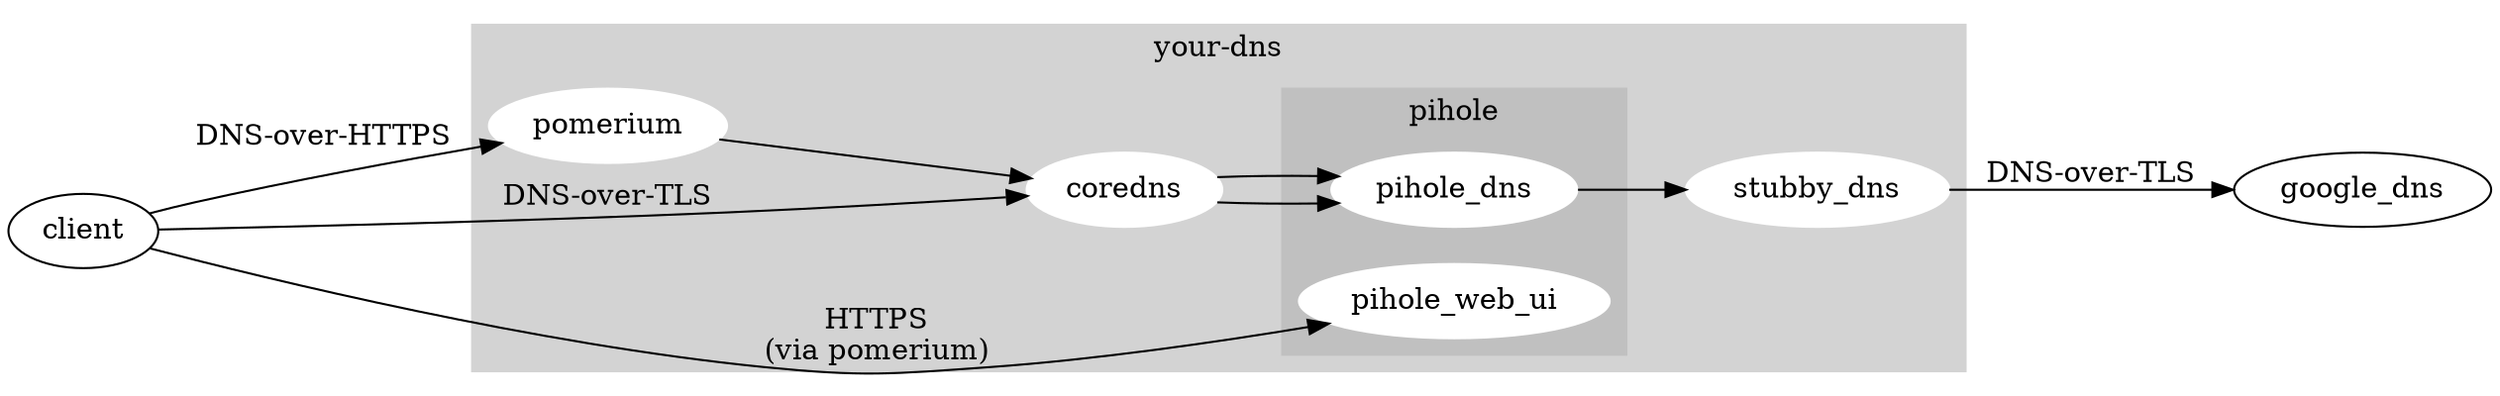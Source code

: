 digraph G {
  rankdir=LR;
  subgraph cluster_0 {
    style=filled;
    color=lightgrey;
    node [style=filled,color=white];
    pomerium -> coredns -> pihole_dns;
    coredns -> pihole_dns
    pihole_dns -> stubby_dns;
    label = "your-dns";
    subgraph cluster_1 {
        style=filled;
        color=grey;
        label="pihole"
        pihole_dns;
        pihole_web_ui;
    }
  }
  client -> pomerium [label="DNS-over-HTTPS"];
  client -> pihole_web_ui [label="HTTPS\n(via pomerium)"];
  client -> coredns [label="DNS-over-TLS"];
  stubby_dns -> google_dns [label="DNS-over-TLS"];
}
